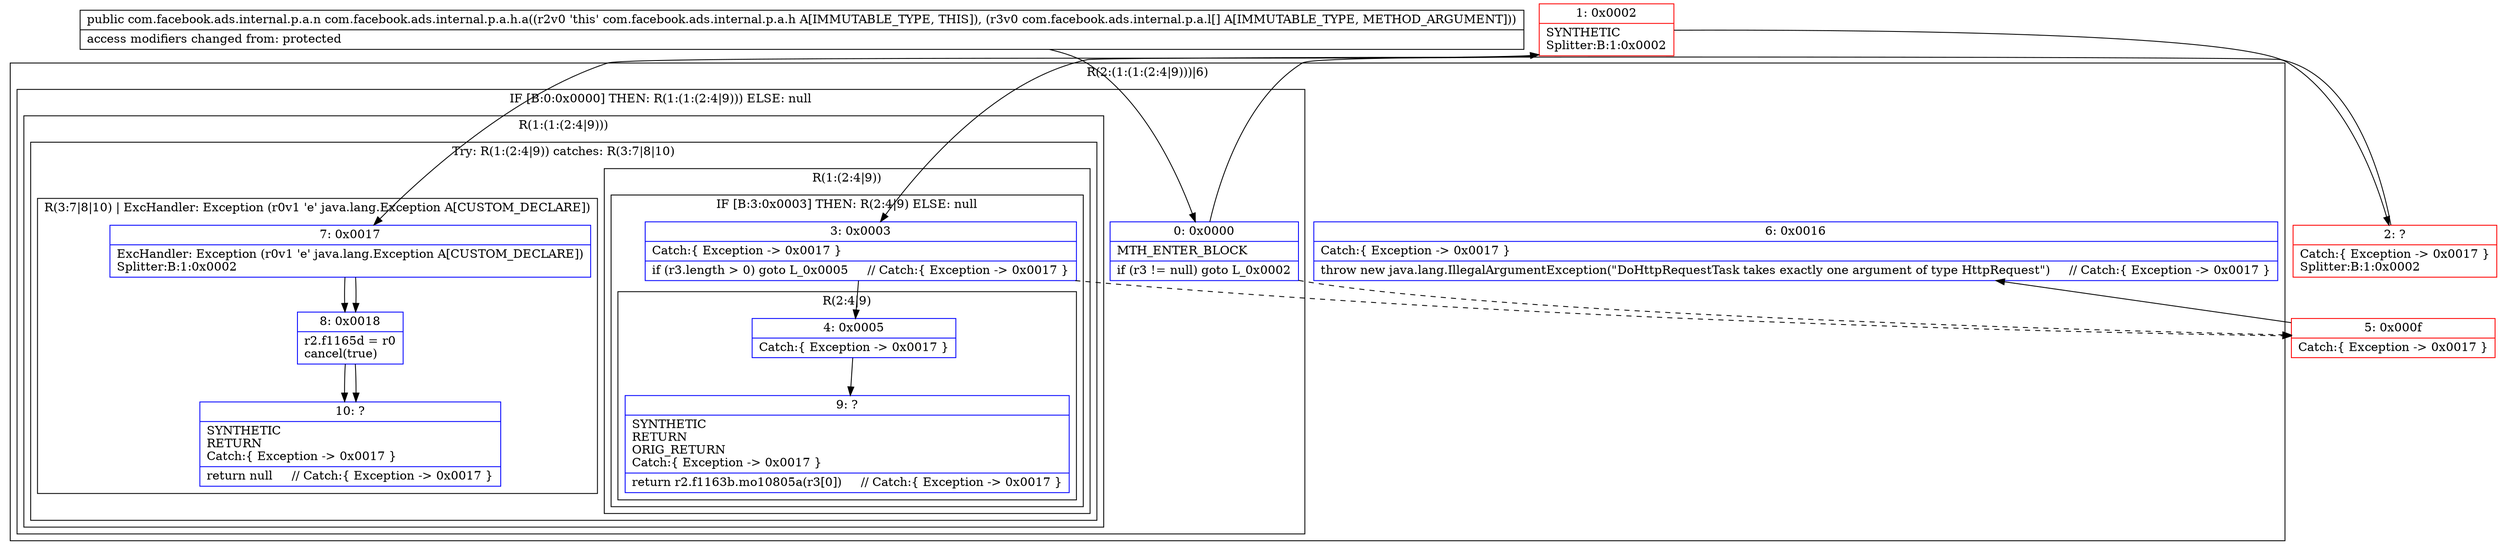 digraph "CFG forcom.facebook.ads.internal.p.a.h.a([Lcom\/facebook\/ads\/internal\/p\/a\/l;)Lcom\/facebook\/ads\/internal\/p\/a\/n;" {
subgraph cluster_Region_615129329 {
label = "R(2:(1:(1:(2:4|9)))|6)";
node [shape=record,color=blue];
subgraph cluster_IfRegion_491987863 {
label = "IF [B:0:0x0000] THEN: R(1:(1:(2:4|9))) ELSE: null";
node [shape=record,color=blue];
Node_0 [shape=record,label="{0\:\ 0x0000|MTH_ENTER_BLOCK\l|if (r3 != null) goto L_0x0002\l}"];
subgraph cluster_Region_1661397922 {
label = "R(1:(1:(2:4|9)))";
node [shape=record,color=blue];
subgraph cluster_TryCatchRegion_1443594023 {
label = "Try: R(1:(2:4|9)) catches: R(3:7|8|10)";
node [shape=record,color=blue];
subgraph cluster_Region_592670911 {
label = "R(1:(2:4|9))";
node [shape=record,color=blue];
subgraph cluster_IfRegion_655929561 {
label = "IF [B:3:0x0003] THEN: R(2:4|9) ELSE: null";
node [shape=record,color=blue];
Node_3 [shape=record,label="{3\:\ 0x0003|Catch:\{ Exception \-\> 0x0017 \}\l|if (r3.length \> 0) goto L_0x0005     \/\/ Catch:\{ Exception \-\> 0x0017 \}\l}"];
subgraph cluster_Region_1930888291 {
label = "R(2:4|9)";
node [shape=record,color=blue];
Node_4 [shape=record,label="{4\:\ 0x0005|Catch:\{ Exception \-\> 0x0017 \}\l}"];
Node_9 [shape=record,label="{9\:\ ?|SYNTHETIC\lRETURN\lORIG_RETURN\lCatch:\{ Exception \-\> 0x0017 \}\l|return r2.f1163b.mo10805a(r3[0])     \/\/ Catch:\{ Exception \-\> 0x0017 \}\l}"];
}
}
}
subgraph cluster_Region_2129178465 {
label = "R(3:7|8|10) | ExcHandler: Exception (r0v1 'e' java.lang.Exception A[CUSTOM_DECLARE])\l";
node [shape=record,color=blue];
Node_7 [shape=record,label="{7\:\ 0x0017|ExcHandler: Exception (r0v1 'e' java.lang.Exception A[CUSTOM_DECLARE])\lSplitter:B:1:0x0002\l}"];
Node_8 [shape=record,label="{8\:\ 0x0018|r2.f1165d = r0\lcancel(true)\l}"];
Node_10 [shape=record,label="{10\:\ ?|SYNTHETIC\lRETURN\lCatch:\{ Exception \-\> 0x0017 \}\l|return null     \/\/ Catch:\{ Exception \-\> 0x0017 \}\l}"];
}
}
}
}
Node_6 [shape=record,label="{6\:\ 0x0016|Catch:\{ Exception \-\> 0x0017 \}\l|throw new java.lang.IllegalArgumentException(\"DoHttpRequestTask takes exactly one argument of type HttpRequest\")     \/\/ Catch:\{ Exception \-\> 0x0017 \}\l}"];
}
subgraph cluster_Region_2129178465 {
label = "R(3:7|8|10) | ExcHandler: Exception (r0v1 'e' java.lang.Exception A[CUSTOM_DECLARE])\l";
node [shape=record,color=blue];
Node_7 [shape=record,label="{7\:\ 0x0017|ExcHandler: Exception (r0v1 'e' java.lang.Exception A[CUSTOM_DECLARE])\lSplitter:B:1:0x0002\l}"];
Node_8 [shape=record,label="{8\:\ 0x0018|r2.f1165d = r0\lcancel(true)\l}"];
Node_10 [shape=record,label="{10\:\ ?|SYNTHETIC\lRETURN\lCatch:\{ Exception \-\> 0x0017 \}\l|return null     \/\/ Catch:\{ Exception \-\> 0x0017 \}\l}"];
}
Node_1 [shape=record,color=red,label="{1\:\ 0x0002|SYNTHETIC\lSplitter:B:1:0x0002\l}"];
Node_2 [shape=record,color=red,label="{2\:\ ?|Catch:\{ Exception \-\> 0x0017 \}\lSplitter:B:1:0x0002\l}"];
Node_5 [shape=record,color=red,label="{5\:\ 0x000f|Catch:\{ Exception \-\> 0x0017 \}\l}"];
MethodNode[shape=record,label="{public com.facebook.ads.internal.p.a.n com.facebook.ads.internal.p.a.h.a((r2v0 'this' com.facebook.ads.internal.p.a.h A[IMMUTABLE_TYPE, THIS]), (r3v0 com.facebook.ads.internal.p.a.l[] A[IMMUTABLE_TYPE, METHOD_ARGUMENT]))  | access modifiers changed from: protected\l}"];
MethodNode -> Node_0;
Node_0 -> Node_1;
Node_0 -> Node_5[style=dashed];
Node_3 -> Node_4;
Node_3 -> Node_5[style=dashed];
Node_4 -> Node_9;
Node_7 -> Node_8;
Node_8 -> Node_10;
Node_7 -> Node_8;
Node_8 -> Node_10;
Node_1 -> Node_2;
Node_1 -> Node_7;
Node_2 -> Node_3;
Node_5 -> Node_6;
}

